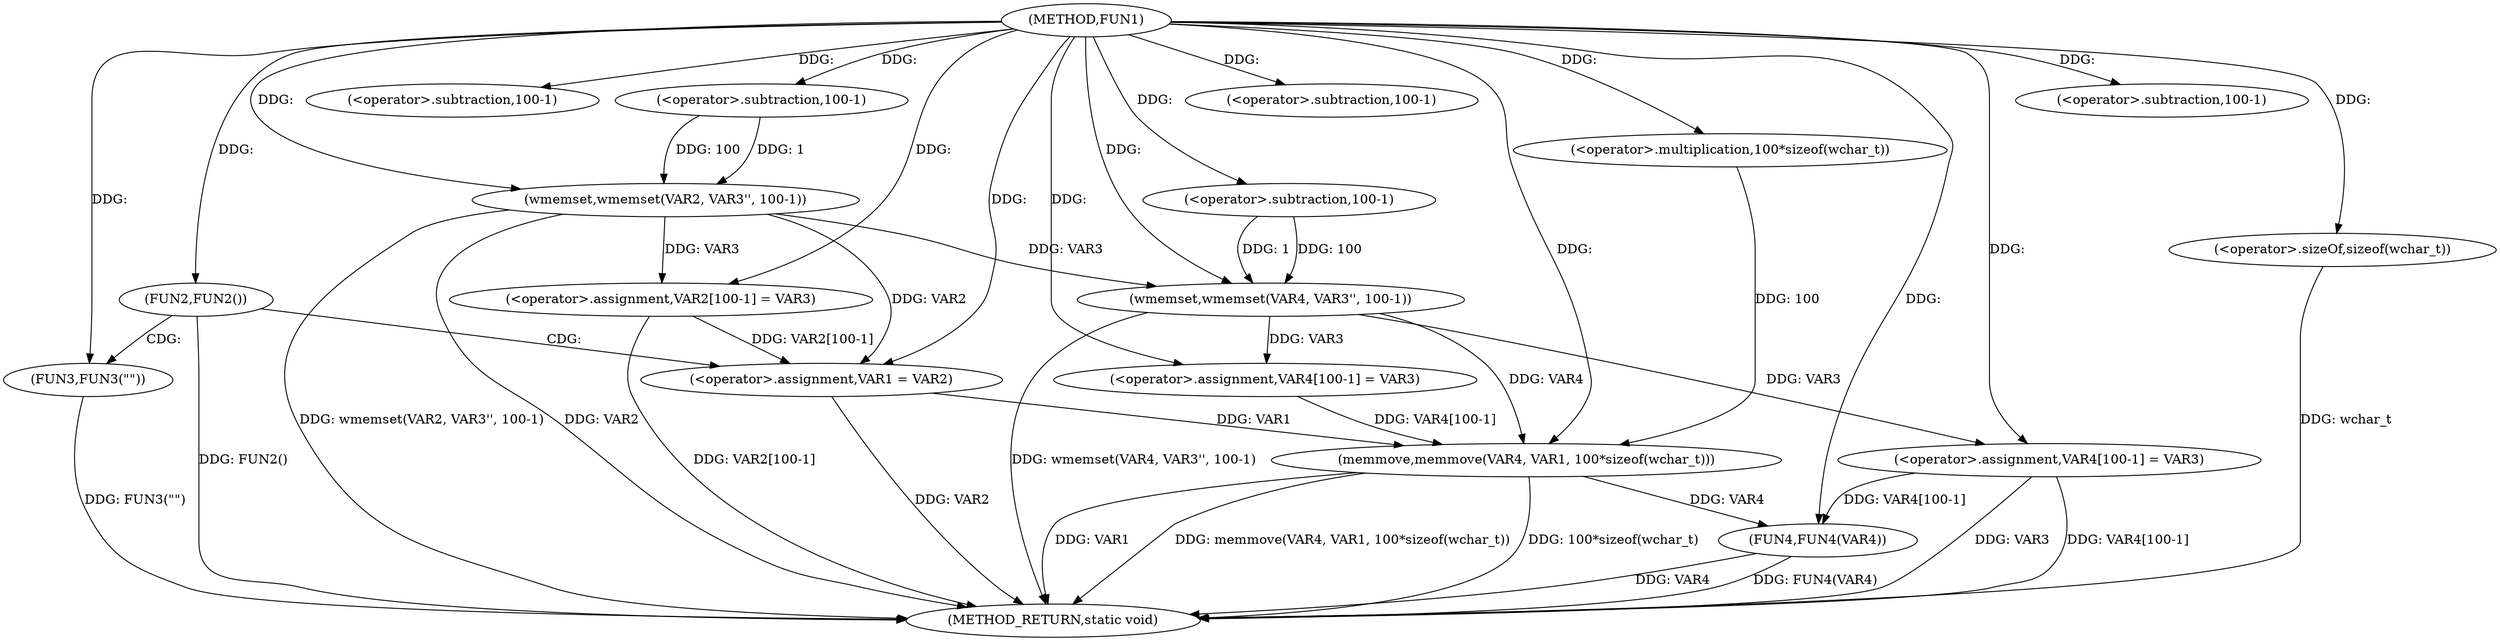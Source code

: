 digraph FUN1 {  
"1000100" [label = "(METHOD,FUN1)" ]
"1000158" [label = "(METHOD_RETURN,static void)" ]
"1000104" [label = "(wmemset,wmemset(VAR2, VAR3'', 100-1))" ]
"1000107" [label = "(<operator>.subtraction,100-1)" ]
"1000110" [label = "(<operator>.assignment,VAR2[100-1] = VAR3)" ]
"1000113" [label = "(<operator>.subtraction,100-1)" ]
"1000118" [label = "(FUN2,FUN2())" ]
"1000120" [label = "(FUN3,FUN3(\"\"))" ]
"1000124" [label = "(<operator>.assignment,VAR1 = VAR2)" ]
"1000129" [label = "(wmemset,wmemset(VAR4, VAR3'', 100-1))" ]
"1000132" [label = "(<operator>.subtraction,100-1)" ]
"1000135" [label = "(<operator>.assignment,VAR4[100-1] = VAR3)" ]
"1000138" [label = "(<operator>.subtraction,100-1)" ]
"1000142" [label = "(memmove,memmove(VAR4, VAR1, 100*sizeof(wchar_t)))" ]
"1000145" [label = "(<operator>.multiplication,100*sizeof(wchar_t))" ]
"1000147" [label = "(<operator>.sizeOf,sizeof(wchar_t))" ]
"1000149" [label = "(<operator>.assignment,VAR4[100-1] = VAR3)" ]
"1000152" [label = "(<operator>.subtraction,100-1)" ]
"1000156" [label = "(FUN4,FUN4(VAR4))" ]
  "1000124" -> "1000158"  [ label = "DDG: VAR2"] 
  "1000142" -> "1000158"  [ label = "DDG: memmove(VAR4, VAR1, 100*sizeof(wchar_t))"] 
  "1000156" -> "1000158"  [ label = "DDG: VAR4"] 
  "1000104" -> "1000158"  [ label = "DDG: wmemset(VAR2, VAR3'', 100-1)"] 
  "1000104" -> "1000158"  [ label = "DDG: VAR2"] 
  "1000118" -> "1000158"  [ label = "DDG: FUN2()"] 
  "1000142" -> "1000158"  [ label = "DDG: 100*sizeof(wchar_t)"] 
  "1000149" -> "1000158"  [ label = "DDG: VAR4[100-1]"] 
  "1000156" -> "1000158"  [ label = "DDG: FUN4(VAR4)"] 
  "1000129" -> "1000158"  [ label = "DDG: wmemset(VAR4, VAR3'', 100-1)"] 
  "1000149" -> "1000158"  [ label = "DDG: VAR3"] 
  "1000142" -> "1000158"  [ label = "DDG: VAR1"] 
  "1000147" -> "1000158"  [ label = "DDG: wchar_t"] 
  "1000120" -> "1000158"  [ label = "DDG: FUN3(\"\")"] 
  "1000110" -> "1000158"  [ label = "DDG: VAR2[100-1]"] 
  "1000100" -> "1000104"  [ label = "DDG: "] 
  "1000107" -> "1000104"  [ label = "DDG: 100"] 
  "1000107" -> "1000104"  [ label = "DDG: 1"] 
  "1000100" -> "1000107"  [ label = "DDG: "] 
  "1000104" -> "1000110"  [ label = "DDG: VAR3"] 
  "1000100" -> "1000110"  [ label = "DDG: "] 
  "1000100" -> "1000113"  [ label = "DDG: "] 
  "1000100" -> "1000118"  [ label = "DDG: "] 
  "1000100" -> "1000120"  [ label = "DDG: "] 
  "1000104" -> "1000124"  [ label = "DDG: VAR2"] 
  "1000110" -> "1000124"  [ label = "DDG: VAR2[100-1]"] 
  "1000100" -> "1000124"  [ label = "DDG: "] 
  "1000100" -> "1000129"  [ label = "DDG: "] 
  "1000104" -> "1000129"  [ label = "DDG: VAR3"] 
  "1000132" -> "1000129"  [ label = "DDG: 100"] 
  "1000132" -> "1000129"  [ label = "DDG: 1"] 
  "1000100" -> "1000132"  [ label = "DDG: "] 
  "1000129" -> "1000135"  [ label = "DDG: VAR3"] 
  "1000100" -> "1000135"  [ label = "DDG: "] 
  "1000100" -> "1000138"  [ label = "DDG: "] 
  "1000129" -> "1000142"  [ label = "DDG: VAR4"] 
  "1000135" -> "1000142"  [ label = "DDG: VAR4[100-1]"] 
  "1000100" -> "1000142"  [ label = "DDG: "] 
  "1000124" -> "1000142"  [ label = "DDG: VAR1"] 
  "1000145" -> "1000142"  [ label = "DDG: 100"] 
  "1000100" -> "1000145"  [ label = "DDG: "] 
  "1000100" -> "1000147"  [ label = "DDG: "] 
  "1000100" -> "1000149"  [ label = "DDG: "] 
  "1000129" -> "1000149"  [ label = "DDG: VAR3"] 
  "1000100" -> "1000152"  [ label = "DDG: "] 
  "1000142" -> "1000156"  [ label = "DDG: VAR4"] 
  "1000149" -> "1000156"  [ label = "DDG: VAR4[100-1]"] 
  "1000100" -> "1000156"  [ label = "DDG: "] 
  "1000118" -> "1000120"  [ label = "CDG: "] 
  "1000118" -> "1000124"  [ label = "CDG: "] 
}
